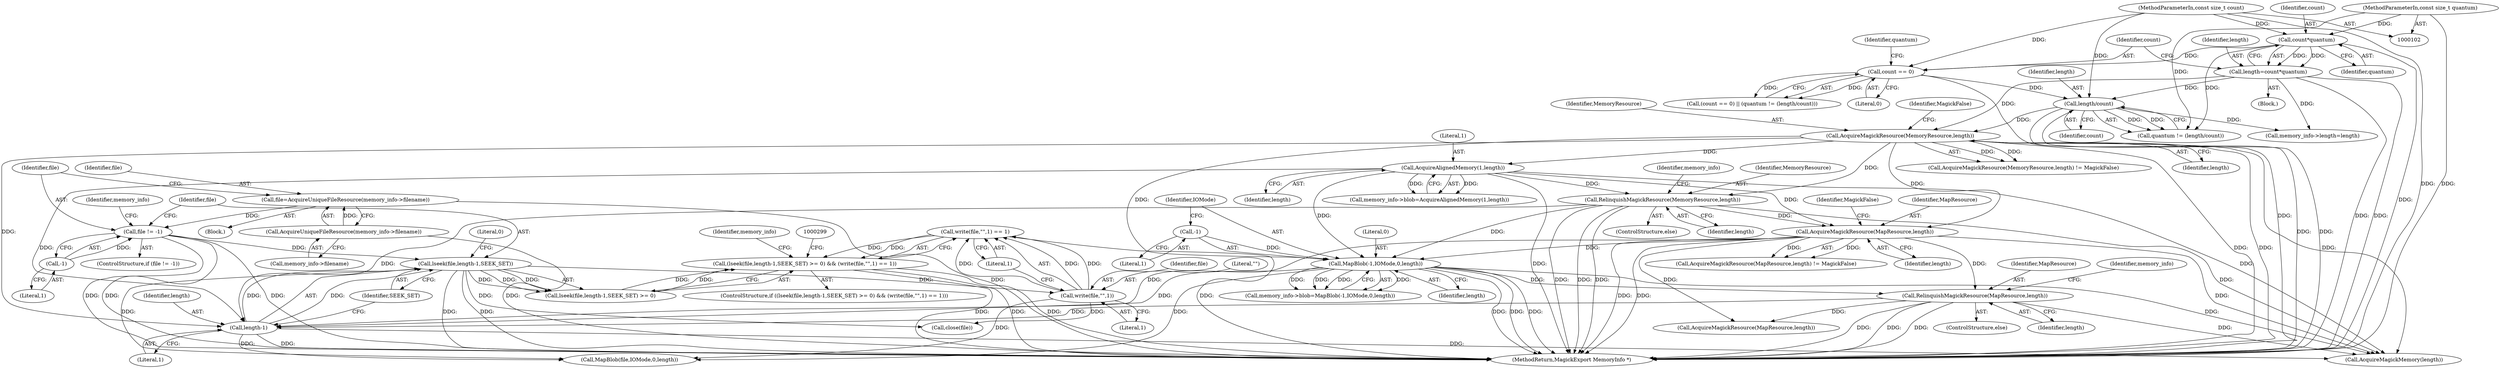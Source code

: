 digraph "1_ImageMagick_0f6fc2d5bf8f500820c3dbcf0d23ee14f2d9f734@API" {
"1000265" [label="(Call,write(file,\"\",1) == 1)"];
"1000266" [label="(Call,write(file,\"\",1))"];
"1000258" [label="(Call,lseek(file,length-1,SEEK_SET))"];
"1000250" [label="(Call,file != -1)"];
"1000243" [label="(Call,file=AcquireUniqueFileResource(memory_info->filename))"];
"1000245" [label="(Call,AcquireUniqueFileResource(memory_info->filename))"];
"1000252" [label="(Call,-1)"];
"1000260" [label="(Call,length-1)"];
"1000170" [label="(Call,AcquireMagickResource(MemoryResource,length))"];
"1000120" [label="(Call,length/count)"];
"1000108" [label="(Call,length=count*quantum)"];
"1000110" [label="(Call,count*quantum)"];
"1000103" [label="(MethodParameterIn,const size_t count)"];
"1000104" [label="(MethodParameterIn,const size_t quantum)"];
"1000115" [label="(Call,count == 0)"];
"1000214" [label="(Call,MapBlob(-1,IOMode,0,length))"];
"1000215" [label="(Call,-1)"];
"1000179" [label="(Call,AcquireAlignedMemory(1,length))"];
"1000205" [label="(Call,AcquireMagickResource(MapResource,length))"];
"1000194" [label="(Call,RelinquishMagickResource(MemoryResource,length))"];
"1000232" [label="(Call,RelinquishMagickResource(MapResource,length))"];
"1000256" [label="(Call,(lseek(file,length-1,SEEK_SET) >= 0) && (write(file,\"\",1) == 1))"];
"1000214" [label="(Call,MapBlob(-1,IOMode,0,length))"];
"1000193" [label="(ControlStructure,else)"];
"1000219" [label="(Identifier,length)"];
"1000218" [label="(Literal,0)"];
"1000253" [label="(Literal,1)"];
"1000269" [label="(Literal,1)"];
"1000118" [label="(Call,quantum != (length/count))"];
"1000267" [label="(Identifier,file)"];
"1000217" [label="(Identifier,IOMode)"];
"1000170" [label="(Call,AcquireMagickResource(MemoryResource,length))"];
"1000264" [label="(Literal,0)"];
"1000232" [label="(Call,RelinquishMagickResource(MapResource,length))"];
"1000246" [label="(Call,memory_info->filename)"];
"1000158" [label="(Call,memory_info->length=length)"];
"1000251" [label="(Identifier,file)"];
"1000111" [label="(Identifier,count)"];
"1000119" [label="(Identifier,quantum)"];
"1000175" [label="(Call,memory_info->blob=AcquireAlignedMemory(1,length))"];
"1000243" [label="(Call,file=AcquireUniqueFileResource(memory_info->filename))"];
"1000207" [label="(Identifier,length)"];
"1000265" [label="(Call,write(file,\"\",1) == 1)"];
"1000114" [label="(Call,(count == 0) || (quantum != (length/count)))"];
"1000245" [label="(Call,AcquireUniqueFileResource(memory_info->filename))"];
"1000169" [label="(Call,AcquireMagickResource(MemoryResource,length) != MagickFalse)"];
"1000216" [label="(Literal,1)"];
"1000295" [label="(Call,AcquireMagickResource(MapResource,length))"];
"1000268" [label="(Literal,\"\")"];
"1000300" [label="(Call,close(file))"];
"1000208" [label="(Identifier,MagickFalse)"];
"1000244" [label="(Identifier,file)"];
"1000172" [label="(Identifier,length)"];
"1000266" [label="(Call,write(file,\"\",1))"];
"1000105" [label="(Block,)"];
"1000274" [label="(Identifier,memory_info)"];
"1000258" [label="(Call,lseek(file,length-1,SEEK_SET))"];
"1000120" [label="(Call,length/count)"];
"1000263" [label="(Identifier,SEEK_SET)"];
"1000262" [label="(Literal,1)"];
"1000201" [label="(Identifier,memory_info)"];
"1000103" [label="(MethodParameterIn,const size_t count)"];
"1000180" [label="(Literal,1)"];
"1000210" [label="(Call,memory_info->blob=MapBlob(-1,IOMode,0,length))"];
"1000256" [label="(Call,(lseek(file,length-1,SEEK_SET) >= 0) && (write(file,\"\",1) == 1))"];
"1000171" [label="(Identifier,MemoryResource)"];
"1000249" [label="(ControlStructure,if (file != -1))"];
"1000276" [label="(Call,MapBlob(file,IOMode,0,length))"];
"1000122" [label="(Identifier,count)"];
"1000173" [label="(Identifier,MagickFalse)"];
"1000115" [label="(Call,count == 0)"];
"1000104" [label="(MethodParameterIn,const size_t quantum)"];
"1000270" [label="(Literal,1)"];
"1000241" [label="(Block,)"];
"1000313" [label="(Call,AcquireMagickMemory(length))"];
"1000260" [label="(Call,length-1)"];
"1000206" [label="(Identifier,MapResource)"];
"1000117" [label="(Literal,0)"];
"1000255" [label="(ControlStructure,if ((lseek(file,length-1,SEEK_SET) >= 0) && (write(file,\"\",1) == 1)))"];
"1000110" [label="(Call,count*quantum)"];
"1000215" [label="(Call,-1)"];
"1000252" [label="(Call,-1)"];
"1000181" [label="(Identifier,length)"];
"1000233" [label="(Identifier,MapResource)"];
"1000116" [label="(Identifier,count)"];
"1000196" [label="(Identifier,length)"];
"1000109" [label="(Identifier,length)"];
"1000259" [label="(Identifier,file)"];
"1000231" [label="(ControlStructure,else)"];
"1000204" [label="(Call,AcquireMagickResource(MapResource,length) != MagickFalse)"];
"1000261" [label="(Identifier,length)"];
"1000205" [label="(Call,AcquireMagickResource(MapResource,length))"];
"1000257" [label="(Call,lseek(file,length-1,SEEK_SET) >= 0)"];
"1000112" [label="(Identifier,quantum)"];
"1000338" [label="(MethodReturn,MagickExport MemoryInfo *)"];
"1000250" [label="(Call,file != -1)"];
"1000234" [label="(Identifier,length)"];
"1000238" [label="(Identifier,memory_info)"];
"1000179" [label="(Call,AcquireAlignedMemory(1,length))"];
"1000121" [label="(Identifier,length)"];
"1000195" [label="(Identifier,MemoryResource)"];
"1000108" [label="(Call,length=count*quantum)"];
"1000305" [label="(Identifier,memory_info)"];
"1000194" [label="(Call,RelinquishMagickResource(MemoryResource,length))"];
"1000265" -> "1000256"  [label="AST: "];
"1000265" -> "1000270"  [label="CFG: "];
"1000266" -> "1000265"  [label="AST: "];
"1000270" -> "1000265"  [label="AST: "];
"1000256" -> "1000265"  [label="CFG: "];
"1000265" -> "1000338"  [label="DDG: "];
"1000265" -> "1000256"  [label="DDG: "];
"1000265" -> "1000256"  [label="DDG: "];
"1000266" -> "1000265"  [label="DDG: "];
"1000266" -> "1000265"  [label="DDG: "];
"1000266" -> "1000265"  [label="DDG: "];
"1000266" -> "1000269"  [label="CFG: "];
"1000267" -> "1000266"  [label="AST: "];
"1000268" -> "1000266"  [label="AST: "];
"1000269" -> "1000266"  [label="AST: "];
"1000270" -> "1000266"  [label="CFG: "];
"1000258" -> "1000266"  [label="DDG: "];
"1000266" -> "1000276"  [label="DDG: "];
"1000266" -> "1000300"  [label="DDG: "];
"1000258" -> "1000257"  [label="AST: "];
"1000258" -> "1000263"  [label="CFG: "];
"1000259" -> "1000258"  [label="AST: "];
"1000260" -> "1000258"  [label="AST: "];
"1000263" -> "1000258"  [label="AST: "];
"1000264" -> "1000258"  [label="CFG: "];
"1000258" -> "1000338"  [label="DDG: "];
"1000258" -> "1000338"  [label="DDG: "];
"1000258" -> "1000257"  [label="DDG: "];
"1000258" -> "1000257"  [label="DDG: "];
"1000258" -> "1000257"  [label="DDG: "];
"1000250" -> "1000258"  [label="DDG: "];
"1000260" -> "1000258"  [label="DDG: "];
"1000260" -> "1000258"  [label="DDG: "];
"1000258" -> "1000276"  [label="DDG: "];
"1000258" -> "1000300"  [label="DDG: "];
"1000250" -> "1000249"  [label="AST: "];
"1000250" -> "1000252"  [label="CFG: "];
"1000251" -> "1000250"  [label="AST: "];
"1000252" -> "1000250"  [label="AST: "];
"1000259" -> "1000250"  [label="CFG: "];
"1000305" -> "1000250"  [label="CFG: "];
"1000250" -> "1000338"  [label="DDG: "];
"1000250" -> "1000338"  [label="DDG: "];
"1000250" -> "1000338"  [label="DDG: "];
"1000243" -> "1000250"  [label="DDG: "];
"1000252" -> "1000250"  [label="DDG: "];
"1000243" -> "1000241"  [label="AST: "];
"1000243" -> "1000245"  [label="CFG: "];
"1000244" -> "1000243"  [label="AST: "];
"1000245" -> "1000243"  [label="AST: "];
"1000251" -> "1000243"  [label="CFG: "];
"1000243" -> "1000338"  [label="DDG: "];
"1000245" -> "1000243"  [label="DDG: "];
"1000245" -> "1000246"  [label="CFG: "];
"1000246" -> "1000245"  [label="AST: "];
"1000245" -> "1000338"  [label="DDG: "];
"1000252" -> "1000253"  [label="CFG: "];
"1000253" -> "1000252"  [label="AST: "];
"1000260" -> "1000262"  [label="CFG: "];
"1000261" -> "1000260"  [label="AST: "];
"1000262" -> "1000260"  [label="AST: "];
"1000263" -> "1000260"  [label="CFG: "];
"1000260" -> "1000338"  [label="DDG: "];
"1000170" -> "1000260"  [label="DDG: "];
"1000214" -> "1000260"  [label="DDG: "];
"1000179" -> "1000260"  [label="DDG: "];
"1000205" -> "1000260"  [label="DDG: "];
"1000232" -> "1000260"  [label="DDG: "];
"1000194" -> "1000260"  [label="DDG: "];
"1000260" -> "1000276"  [label="DDG: "];
"1000260" -> "1000313"  [label="DDG: "];
"1000170" -> "1000169"  [label="AST: "];
"1000170" -> "1000172"  [label="CFG: "];
"1000171" -> "1000170"  [label="AST: "];
"1000172" -> "1000170"  [label="AST: "];
"1000173" -> "1000170"  [label="CFG: "];
"1000170" -> "1000338"  [label="DDG: "];
"1000170" -> "1000338"  [label="DDG: "];
"1000170" -> "1000169"  [label="DDG: "];
"1000170" -> "1000169"  [label="DDG: "];
"1000120" -> "1000170"  [label="DDG: "];
"1000108" -> "1000170"  [label="DDG: "];
"1000170" -> "1000179"  [label="DDG: "];
"1000170" -> "1000194"  [label="DDG: "];
"1000170" -> "1000205"  [label="DDG: "];
"1000170" -> "1000214"  [label="DDG: "];
"1000170" -> "1000313"  [label="DDG: "];
"1000120" -> "1000118"  [label="AST: "];
"1000120" -> "1000122"  [label="CFG: "];
"1000121" -> "1000120"  [label="AST: "];
"1000122" -> "1000120"  [label="AST: "];
"1000118" -> "1000120"  [label="CFG: "];
"1000120" -> "1000338"  [label="DDG: "];
"1000120" -> "1000338"  [label="DDG: "];
"1000120" -> "1000118"  [label="DDG: "];
"1000120" -> "1000118"  [label="DDG: "];
"1000108" -> "1000120"  [label="DDG: "];
"1000115" -> "1000120"  [label="DDG: "];
"1000103" -> "1000120"  [label="DDG: "];
"1000120" -> "1000158"  [label="DDG: "];
"1000108" -> "1000105"  [label="AST: "];
"1000108" -> "1000110"  [label="CFG: "];
"1000109" -> "1000108"  [label="AST: "];
"1000110" -> "1000108"  [label="AST: "];
"1000116" -> "1000108"  [label="CFG: "];
"1000108" -> "1000338"  [label="DDG: "];
"1000108" -> "1000338"  [label="DDG: "];
"1000110" -> "1000108"  [label="DDG: "];
"1000110" -> "1000108"  [label="DDG: "];
"1000108" -> "1000158"  [label="DDG: "];
"1000110" -> "1000112"  [label="CFG: "];
"1000111" -> "1000110"  [label="AST: "];
"1000112" -> "1000110"  [label="AST: "];
"1000110" -> "1000338"  [label="DDG: "];
"1000103" -> "1000110"  [label="DDG: "];
"1000104" -> "1000110"  [label="DDG: "];
"1000110" -> "1000115"  [label="DDG: "];
"1000110" -> "1000118"  [label="DDG: "];
"1000103" -> "1000102"  [label="AST: "];
"1000103" -> "1000338"  [label="DDG: "];
"1000103" -> "1000115"  [label="DDG: "];
"1000104" -> "1000102"  [label="AST: "];
"1000104" -> "1000338"  [label="DDG: "];
"1000104" -> "1000118"  [label="DDG: "];
"1000115" -> "1000114"  [label="AST: "];
"1000115" -> "1000117"  [label="CFG: "];
"1000116" -> "1000115"  [label="AST: "];
"1000117" -> "1000115"  [label="AST: "];
"1000119" -> "1000115"  [label="CFG: "];
"1000114" -> "1000115"  [label="CFG: "];
"1000115" -> "1000338"  [label="DDG: "];
"1000115" -> "1000114"  [label="DDG: "];
"1000115" -> "1000114"  [label="DDG: "];
"1000214" -> "1000210"  [label="AST: "];
"1000214" -> "1000219"  [label="CFG: "];
"1000215" -> "1000214"  [label="AST: "];
"1000217" -> "1000214"  [label="AST: "];
"1000218" -> "1000214"  [label="AST: "];
"1000219" -> "1000214"  [label="AST: "];
"1000210" -> "1000214"  [label="CFG: "];
"1000214" -> "1000338"  [label="DDG: "];
"1000214" -> "1000338"  [label="DDG: "];
"1000214" -> "1000338"  [label="DDG: "];
"1000214" -> "1000210"  [label="DDG: "];
"1000214" -> "1000210"  [label="DDG: "];
"1000214" -> "1000210"  [label="DDG: "];
"1000214" -> "1000210"  [label="DDG: "];
"1000215" -> "1000214"  [label="DDG: "];
"1000179" -> "1000214"  [label="DDG: "];
"1000205" -> "1000214"  [label="DDG: "];
"1000194" -> "1000214"  [label="DDG: "];
"1000214" -> "1000232"  [label="DDG: "];
"1000214" -> "1000276"  [label="DDG: "];
"1000214" -> "1000313"  [label="DDG: "];
"1000215" -> "1000216"  [label="CFG: "];
"1000216" -> "1000215"  [label="AST: "];
"1000217" -> "1000215"  [label="CFG: "];
"1000179" -> "1000175"  [label="AST: "];
"1000179" -> "1000181"  [label="CFG: "];
"1000180" -> "1000179"  [label="AST: "];
"1000181" -> "1000179"  [label="AST: "];
"1000175" -> "1000179"  [label="CFG: "];
"1000179" -> "1000338"  [label="DDG: "];
"1000179" -> "1000175"  [label="DDG: "];
"1000179" -> "1000175"  [label="DDG: "];
"1000179" -> "1000194"  [label="DDG: "];
"1000179" -> "1000205"  [label="DDG: "];
"1000179" -> "1000313"  [label="DDG: "];
"1000205" -> "1000204"  [label="AST: "];
"1000205" -> "1000207"  [label="CFG: "];
"1000206" -> "1000205"  [label="AST: "];
"1000207" -> "1000205"  [label="AST: "];
"1000208" -> "1000205"  [label="CFG: "];
"1000205" -> "1000338"  [label="DDG: "];
"1000205" -> "1000338"  [label="DDG: "];
"1000205" -> "1000204"  [label="DDG: "];
"1000205" -> "1000204"  [label="DDG: "];
"1000194" -> "1000205"  [label="DDG: "];
"1000205" -> "1000232"  [label="DDG: "];
"1000205" -> "1000295"  [label="DDG: "];
"1000205" -> "1000313"  [label="DDG: "];
"1000194" -> "1000193"  [label="AST: "];
"1000194" -> "1000196"  [label="CFG: "];
"1000195" -> "1000194"  [label="AST: "];
"1000196" -> "1000194"  [label="AST: "];
"1000201" -> "1000194"  [label="CFG: "];
"1000194" -> "1000338"  [label="DDG: "];
"1000194" -> "1000338"  [label="DDG: "];
"1000194" -> "1000338"  [label="DDG: "];
"1000194" -> "1000313"  [label="DDG: "];
"1000232" -> "1000231"  [label="AST: "];
"1000232" -> "1000234"  [label="CFG: "];
"1000233" -> "1000232"  [label="AST: "];
"1000234" -> "1000232"  [label="AST: "];
"1000238" -> "1000232"  [label="CFG: "];
"1000232" -> "1000338"  [label="DDG: "];
"1000232" -> "1000338"  [label="DDG: "];
"1000232" -> "1000338"  [label="DDG: "];
"1000232" -> "1000295"  [label="DDG: "];
"1000232" -> "1000313"  [label="DDG: "];
"1000256" -> "1000255"  [label="AST: "];
"1000256" -> "1000257"  [label="CFG: "];
"1000257" -> "1000256"  [label="AST: "];
"1000274" -> "1000256"  [label="CFG: "];
"1000299" -> "1000256"  [label="CFG: "];
"1000256" -> "1000338"  [label="DDG: "];
"1000256" -> "1000338"  [label="DDG: "];
"1000256" -> "1000338"  [label="DDG: "];
"1000257" -> "1000256"  [label="DDG: "];
"1000257" -> "1000256"  [label="DDG: "];
}
